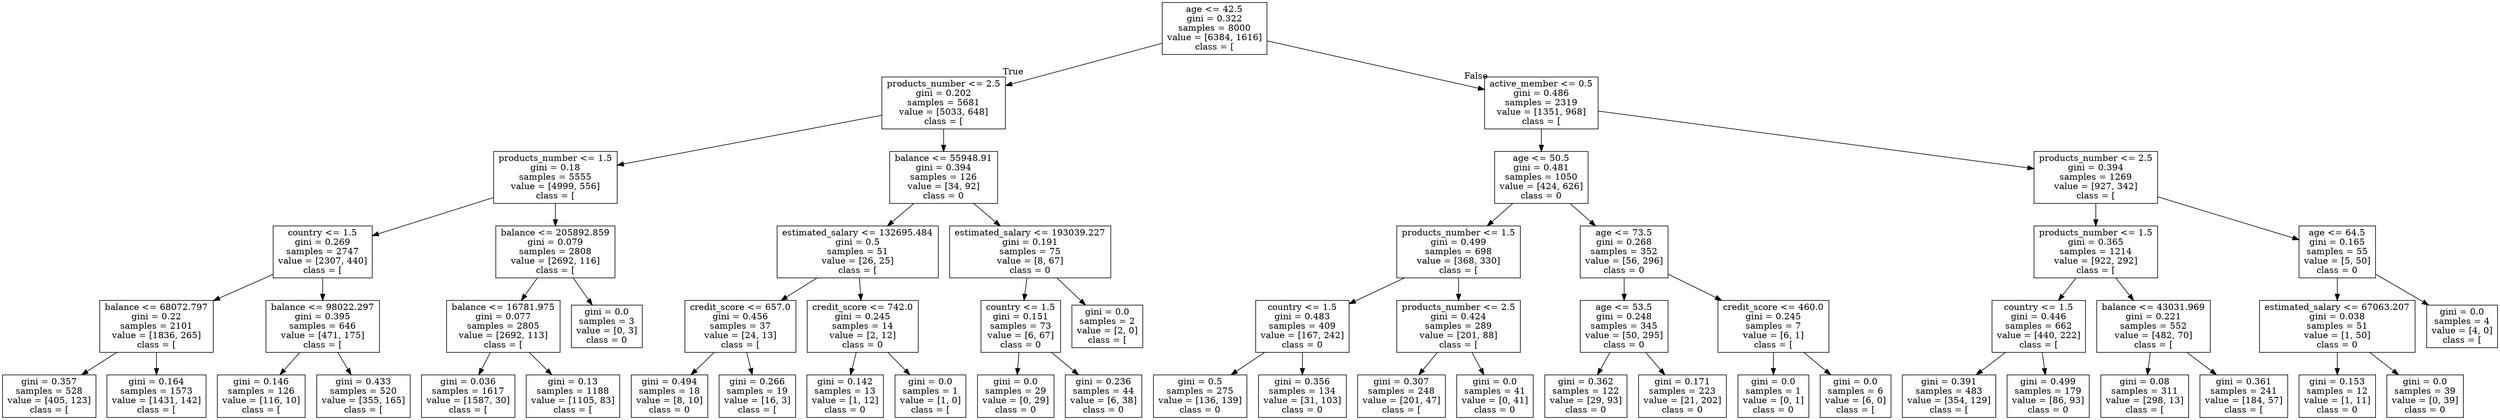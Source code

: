 digraph Tree {
node [shape=box] ;
0 [label="age <= 42.5\ngini = 0.322\nsamples = 8000\nvalue = [6384, 1616]\nclass = ["] ;
1 [label="products_number <= 2.5\ngini = 0.202\nsamples = 5681\nvalue = [5033, 648]\nclass = ["] ;
0 -> 1 [labeldistance=2.5, labelangle=45, headlabel="True"] ;
2 [label="products_number <= 1.5\ngini = 0.18\nsamples = 5555\nvalue = [4999, 556]\nclass = ["] ;
1 -> 2 ;
3 [label="country <= 1.5\ngini = 0.269\nsamples = 2747\nvalue = [2307, 440]\nclass = ["] ;
2 -> 3 ;
4 [label="balance <= 68072.797\ngini = 0.22\nsamples = 2101\nvalue = [1836, 265]\nclass = ["] ;
3 -> 4 ;
5 [label="gini = 0.357\nsamples = 528\nvalue = [405, 123]\nclass = ["] ;
4 -> 5 ;
6 [label="gini = 0.164\nsamples = 1573\nvalue = [1431, 142]\nclass = ["] ;
4 -> 6 ;
7 [label="balance <= 98022.297\ngini = 0.395\nsamples = 646\nvalue = [471, 175]\nclass = ["] ;
3 -> 7 ;
8 [label="gini = 0.146\nsamples = 126\nvalue = [116, 10]\nclass = ["] ;
7 -> 8 ;
9 [label="gini = 0.433\nsamples = 520\nvalue = [355, 165]\nclass = ["] ;
7 -> 9 ;
10 [label="balance <= 205892.859\ngini = 0.079\nsamples = 2808\nvalue = [2692, 116]\nclass = ["] ;
2 -> 10 ;
11 [label="balance <= 16781.975\ngini = 0.077\nsamples = 2805\nvalue = [2692, 113]\nclass = ["] ;
10 -> 11 ;
12 [label="gini = 0.036\nsamples = 1617\nvalue = [1587, 30]\nclass = ["] ;
11 -> 12 ;
13 [label="gini = 0.13\nsamples = 1188\nvalue = [1105, 83]\nclass = ["] ;
11 -> 13 ;
14 [label="gini = 0.0\nsamples = 3\nvalue = [0, 3]\nclass = 0"] ;
10 -> 14 ;
15 [label="balance <= 55948.91\ngini = 0.394\nsamples = 126\nvalue = [34, 92]\nclass = 0"] ;
1 -> 15 ;
16 [label="estimated_salary <= 132695.484\ngini = 0.5\nsamples = 51\nvalue = [26, 25]\nclass = ["] ;
15 -> 16 ;
17 [label="credit_score <= 657.0\ngini = 0.456\nsamples = 37\nvalue = [24, 13]\nclass = ["] ;
16 -> 17 ;
18 [label="gini = 0.494\nsamples = 18\nvalue = [8, 10]\nclass = 0"] ;
17 -> 18 ;
19 [label="gini = 0.266\nsamples = 19\nvalue = [16, 3]\nclass = ["] ;
17 -> 19 ;
20 [label="credit_score <= 742.0\ngini = 0.245\nsamples = 14\nvalue = [2, 12]\nclass = 0"] ;
16 -> 20 ;
21 [label="gini = 0.142\nsamples = 13\nvalue = [1, 12]\nclass = 0"] ;
20 -> 21 ;
22 [label="gini = 0.0\nsamples = 1\nvalue = [1, 0]\nclass = ["] ;
20 -> 22 ;
23 [label="estimated_salary <= 193039.227\ngini = 0.191\nsamples = 75\nvalue = [8, 67]\nclass = 0"] ;
15 -> 23 ;
24 [label="country <= 1.5\ngini = 0.151\nsamples = 73\nvalue = [6, 67]\nclass = 0"] ;
23 -> 24 ;
25 [label="gini = 0.0\nsamples = 29\nvalue = [0, 29]\nclass = 0"] ;
24 -> 25 ;
26 [label="gini = 0.236\nsamples = 44\nvalue = [6, 38]\nclass = 0"] ;
24 -> 26 ;
27 [label="gini = 0.0\nsamples = 2\nvalue = [2, 0]\nclass = ["] ;
23 -> 27 ;
28 [label="active_member <= 0.5\ngini = 0.486\nsamples = 2319\nvalue = [1351, 968]\nclass = ["] ;
0 -> 28 [labeldistance=2.5, labelangle=-45, headlabel="False"] ;
29 [label="age <= 50.5\ngini = 0.481\nsamples = 1050\nvalue = [424, 626]\nclass = 0"] ;
28 -> 29 ;
30 [label="products_number <= 1.5\ngini = 0.499\nsamples = 698\nvalue = [368, 330]\nclass = ["] ;
29 -> 30 ;
31 [label="country <= 1.5\ngini = 0.483\nsamples = 409\nvalue = [167, 242]\nclass = 0"] ;
30 -> 31 ;
32 [label="gini = 0.5\nsamples = 275\nvalue = [136, 139]\nclass = 0"] ;
31 -> 32 ;
33 [label="gini = 0.356\nsamples = 134\nvalue = [31, 103]\nclass = 0"] ;
31 -> 33 ;
34 [label="products_number <= 2.5\ngini = 0.424\nsamples = 289\nvalue = [201, 88]\nclass = ["] ;
30 -> 34 ;
35 [label="gini = 0.307\nsamples = 248\nvalue = [201, 47]\nclass = ["] ;
34 -> 35 ;
36 [label="gini = 0.0\nsamples = 41\nvalue = [0, 41]\nclass = 0"] ;
34 -> 36 ;
37 [label="age <= 73.5\ngini = 0.268\nsamples = 352\nvalue = [56, 296]\nclass = 0"] ;
29 -> 37 ;
38 [label="age <= 53.5\ngini = 0.248\nsamples = 345\nvalue = [50, 295]\nclass = 0"] ;
37 -> 38 ;
39 [label="gini = 0.362\nsamples = 122\nvalue = [29, 93]\nclass = 0"] ;
38 -> 39 ;
40 [label="gini = 0.171\nsamples = 223\nvalue = [21, 202]\nclass = 0"] ;
38 -> 40 ;
41 [label="credit_score <= 460.0\ngini = 0.245\nsamples = 7\nvalue = [6, 1]\nclass = ["] ;
37 -> 41 ;
42 [label="gini = 0.0\nsamples = 1\nvalue = [0, 1]\nclass = 0"] ;
41 -> 42 ;
43 [label="gini = 0.0\nsamples = 6\nvalue = [6, 0]\nclass = ["] ;
41 -> 43 ;
44 [label="products_number <= 2.5\ngini = 0.394\nsamples = 1269\nvalue = [927, 342]\nclass = ["] ;
28 -> 44 ;
45 [label="products_number <= 1.5\ngini = 0.365\nsamples = 1214\nvalue = [922, 292]\nclass = ["] ;
44 -> 45 ;
46 [label="country <= 1.5\ngini = 0.446\nsamples = 662\nvalue = [440, 222]\nclass = ["] ;
45 -> 46 ;
47 [label="gini = 0.391\nsamples = 483\nvalue = [354, 129]\nclass = ["] ;
46 -> 47 ;
48 [label="gini = 0.499\nsamples = 179\nvalue = [86, 93]\nclass = 0"] ;
46 -> 48 ;
49 [label="balance <= 43031.969\ngini = 0.221\nsamples = 552\nvalue = [482, 70]\nclass = ["] ;
45 -> 49 ;
50 [label="gini = 0.08\nsamples = 311\nvalue = [298, 13]\nclass = ["] ;
49 -> 50 ;
51 [label="gini = 0.361\nsamples = 241\nvalue = [184, 57]\nclass = ["] ;
49 -> 51 ;
52 [label="age <= 64.5\ngini = 0.165\nsamples = 55\nvalue = [5, 50]\nclass = 0"] ;
44 -> 52 ;
53 [label="estimated_salary <= 67063.207\ngini = 0.038\nsamples = 51\nvalue = [1, 50]\nclass = 0"] ;
52 -> 53 ;
54 [label="gini = 0.153\nsamples = 12\nvalue = [1, 11]\nclass = 0"] ;
53 -> 54 ;
55 [label="gini = 0.0\nsamples = 39\nvalue = [0, 39]\nclass = 0"] ;
53 -> 55 ;
56 [label="gini = 0.0\nsamples = 4\nvalue = [4, 0]\nclass = ["] ;
52 -> 56 ;
}
